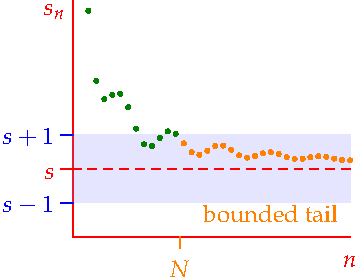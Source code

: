 settings.tex="pdflatex";

texpreamble("\usepackage{amsmath}
\usepackage{amsthm,amssymb}
\usepackage{mathpazo}
\usepackage[svgnames]{xcolor}
");
import graph;

size(180,140,IgnoreAspect);

dotfactor=5;

real f(real n){return 10/n+2+(1.1)^(-n)*cos(n);}

real s=2;
real ep=1;

int Max=35;

ytick(Label("$s+1$",align=W),s+1,W,blue);
ytick(Label("$s-1$",align=W),s-1,W,blue);

path p=(0,s+ep)--(Max,s+ep)--(Max,s-ep)--(0,s-ep)--cycle;
fill(p,lightblue+opacity(0.2));
draw((0,s)--(Max,s),red+dashed);

for(int j=2; j<=13; ++j){
	dot((j,f(j)),deepgreen);
	}
for(int j=14; j<=Max; ++j){
	dot((j,f(j)),orange);
	}

xaxis(0,Max,red);
yaxis("$s_n$",0,red);
ytick(Label("$s$",align=W),s,W,red);
xtick(Label("$N$",align=S),13.5,S,orange);
labelx("$n$",Max,S,red);

//label("finitely many terms",(17,6),deepgreen);
label("bounded tail",(25,0.7),orange);

